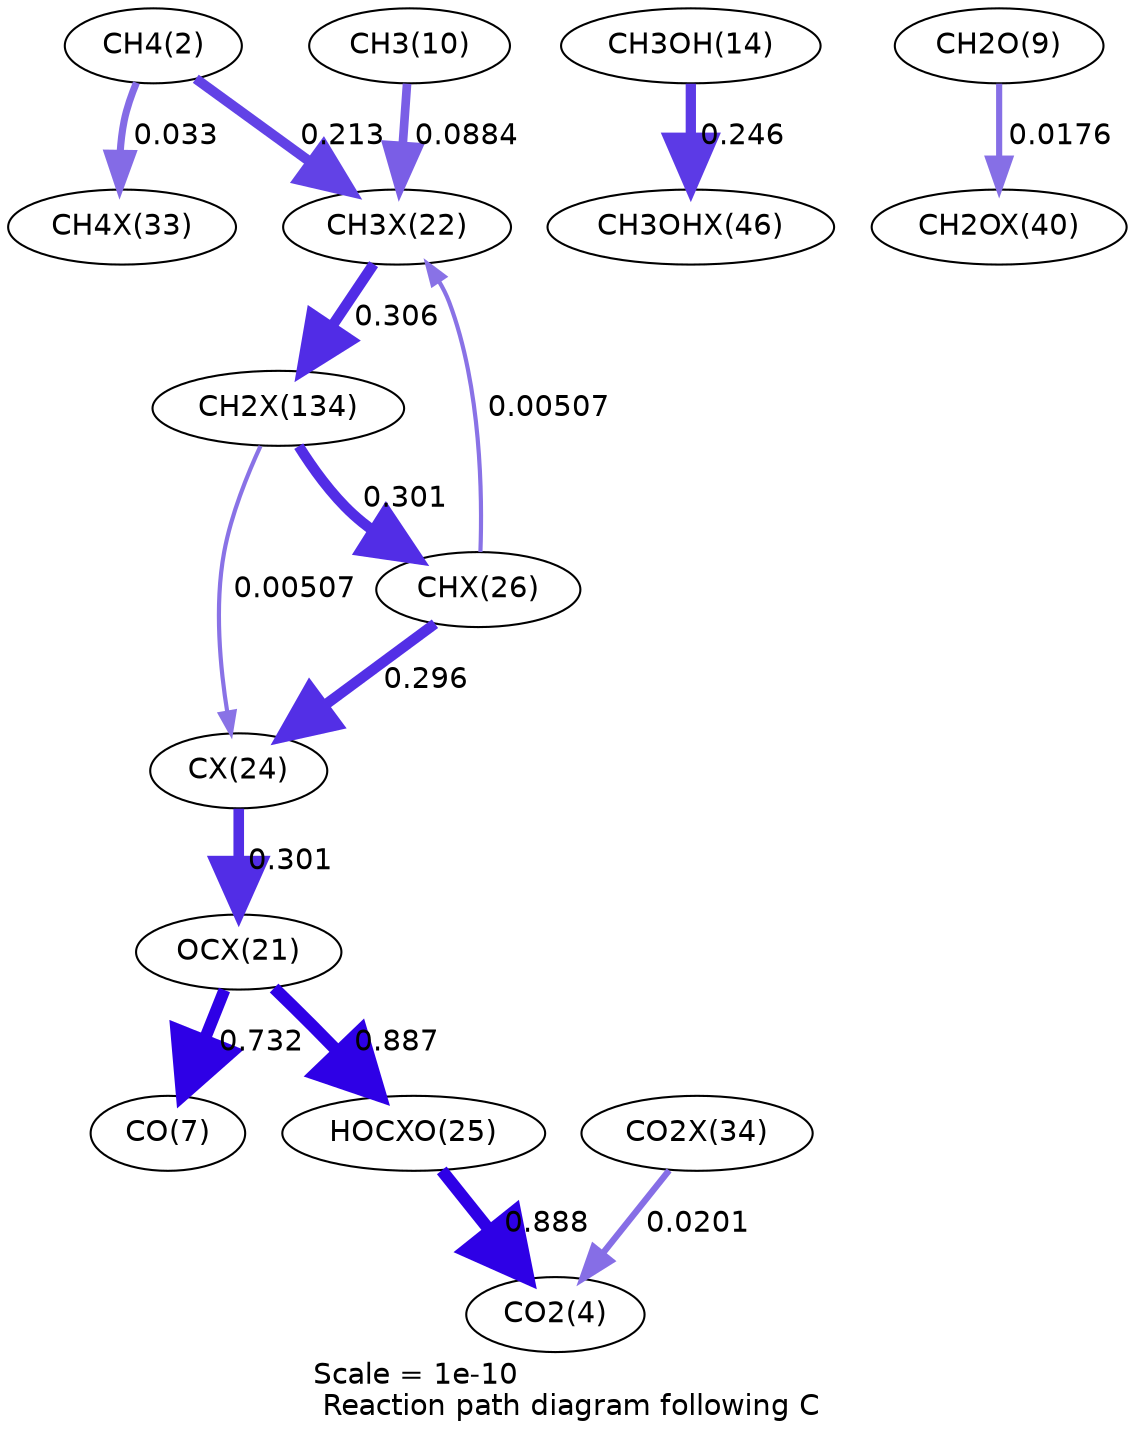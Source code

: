 digraph reaction_paths {
center=1;
s4 -> s41[fontname="Helvetica", penwidth=3.42, arrowsize=1.71, color="0.7, 0.533, 0.9"
, label=" 0.033"];
s4 -> s35[fontname="Helvetica", penwidth=4.83, arrowsize=2.42, color="0.7, 0.713, 0.9"
, label=" 0.213"];
s12 -> s35[fontname="Helvetica", penwidth=4.17, arrowsize=2.08, color="0.7, 0.588, 0.9"
, label=" 0.0884"];
s35 -> s49[fontname="Helvetica", penwidth=5.11, arrowsize=2.55, color="0.7, 0.806, 0.9"
, label=" 0.306"];
s39 -> s35[fontname="Helvetica", penwidth=2.01, arrowsize=1, color="0.7, 0.505, 0.9"
, label=" 0.00507"];
s16 -> s48[fontname="Helvetica", penwidth=4.94, arrowsize=2.47, color="0.7, 0.746, 0.9"
, label=" 0.246"];
s49 -> s39[fontname="Helvetica", penwidth=5.09, arrowsize=2.55, color="0.7, 0.801, 0.9"
, label=" 0.301"];
s49 -> s37[fontname="Helvetica", penwidth=2.01, arrowsize=1, color="0.7, 0.505, 0.9"
, label=" 0.00507"];
s39 -> s37[fontname="Helvetica", penwidth=5.08, arrowsize=2.54, color="0.7, 0.796, 0.9"
, label=" 0.296"];
s37 -> s34[fontname="Helvetica", penwidth=5.09, arrowsize=2.55, color="0.7, 0.801, 0.9"
, label=" 0.301"];
s34 -> s9[fontname="Helvetica", penwidth=5.76, arrowsize=2.88, color="0.7, 1.23, 0.9"
, label=" 0.732"];
s34 -> s38[fontname="Helvetica", penwidth=5.91, arrowsize=2.95, color="0.7, 1.39, 0.9"
, label=" 0.887"];
s38 -> s6[fontname="Helvetica", penwidth=5.91, arrowsize=2.95, color="0.7, 1.39, 0.9"
, label=" 0.888"];
s42 -> s6[fontname="Helvetica", penwidth=3.05, arrowsize=1.53, color="0.7, 0.52, 0.9"
, label=" 0.0201"];
s11 -> s45[fontname="Helvetica", penwidth=2.95, arrowsize=1.47, color="0.7, 0.518, 0.9"
, label=" 0.0176"];
s4 [ fontname="Helvetica", label="CH4(2)"];
s6 [ fontname="Helvetica", label="CO2(4)"];
s9 [ fontname="Helvetica", label="CO(7)"];
s11 [ fontname="Helvetica", label="CH2O(9)"];
s12 [ fontname="Helvetica", label="CH3(10)"];
s16 [ fontname="Helvetica", label="CH3OH(14)"];
s34 [ fontname="Helvetica", label="OCX(21)"];
s35 [ fontname="Helvetica", label="CH3X(22)"];
s37 [ fontname="Helvetica", label="CX(24)"];
s38 [ fontname="Helvetica", label="HOCXO(25)"];
s39 [ fontname="Helvetica", label="CHX(26)"];
s41 [ fontname="Helvetica", label="CH4X(33)"];
s42 [ fontname="Helvetica", label="CO2X(34)"];
s45 [ fontname="Helvetica", label="CH2OX(40)"];
s48 [ fontname="Helvetica", label="CH3OHX(46)"];
s49 [ fontname="Helvetica", label="CH2X(134)"];
 label = "Scale = 1e-10\l Reaction path diagram following C";
 fontname = "Helvetica";
}
